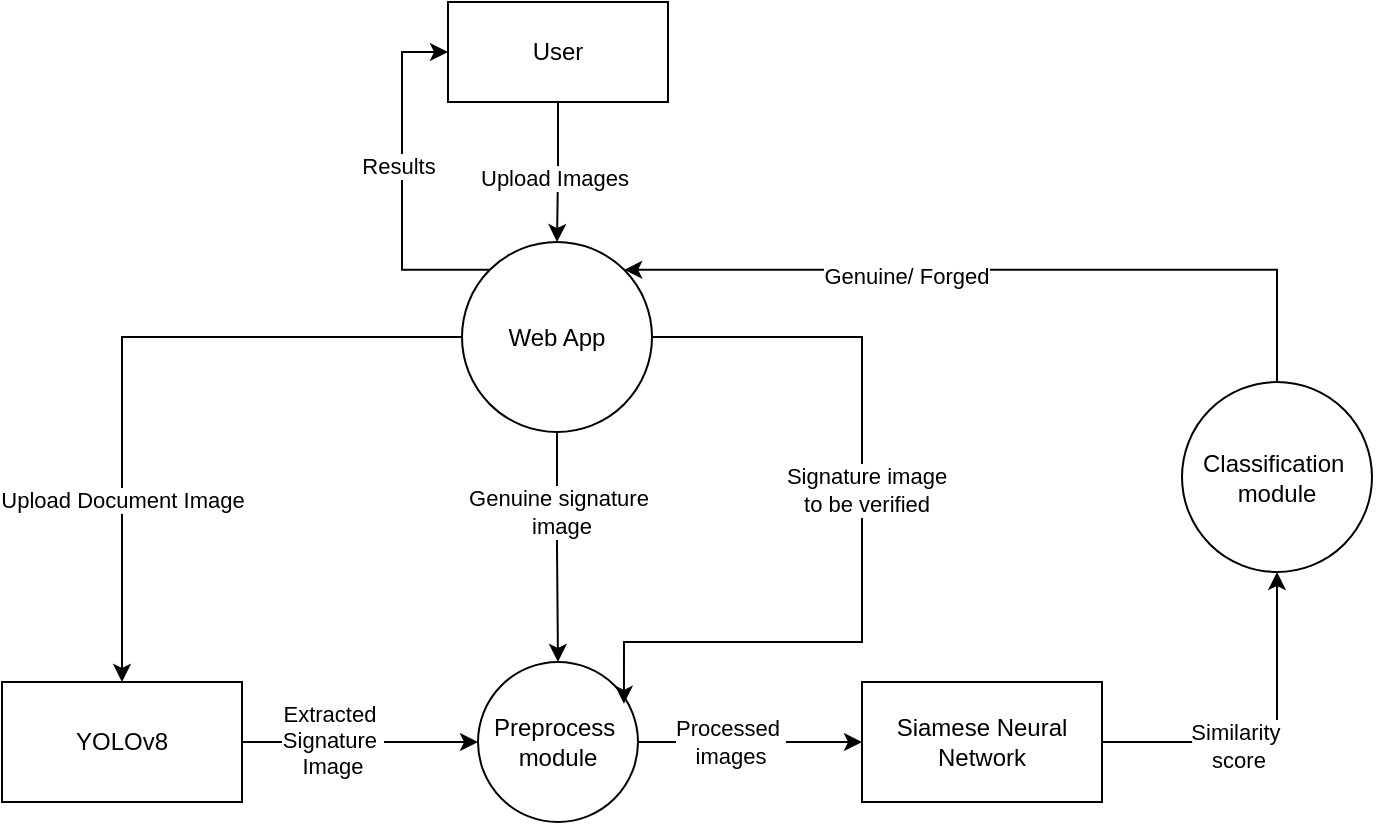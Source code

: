 <mxfile version="24.2.7" type="device">
  <diagram name="Page-1" id="T3Ic2Mwymvuov8rqMbHi">
    <mxGraphModel dx="1229" dy="530" grid="1" gridSize="10" guides="1" tooltips="1" connect="1" arrows="1" fold="1" page="1" pageScale="1" pageWidth="850" pageHeight="1100" math="0" shadow="0">
      <root>
        <mxCell id="0" />
        <mxCell id="1" parent="0" />
        <mxCell id="F32UuEhyRfjQbtu5XY9a-10" value="" style="edgeStyle=orthogonalEdgeStyle;rounded=0;orthogonalLoop=1;jettySize=auto;html=1;" parent="1" source="F32UuEhyRfjQbtu5XY9a-1" target="F32UuEhyRfjQbtu5XY9a-3" edge="1">
          <mxGeometry x="0.436" y="133" relative="1" as="geometry">
            <mxPoint as="offset" />
          </mxGeometry>
        </mxCell>
        <mxCell id="F32UuEhyRfjQbtu5XY9a-23" value="Upload Images" style="edgeLabel;html=1;align=center;verticalAlign=middle;resizable=0;points=[];" parent="F32UuEhyRfjQbtu5XY9a-10" vertex="1" connectable="0">
          <mxGeometry x="0.06" y="-2" relative="1" as="geometry">
            <mxPoint y="1" as="offset" />
          </mxGeometry>
        </mxCell>
        <mxCell id="F32UuEhyRfjQbtu5XY9a-1" value="User" style="rounded=0;whiteSpace=wrap;html=1;" parent="1" vertex="1">
          <mxGeometry x="223" width="110" height="50" as="geometry" />
        </mxCell>
        <mxCell id="F32UuEhyRfjQbtu5XY9a-19" style="edgeStyle=orthogonalEdgeStyle;rounded=0;orthogonalLoop=1;jettySize=auto;html=1;entryX=0.5;entryY=1;entryDx=0;entryDy=0;" parent="1" source="F32UuEhyRfjQbtu5XY9a-2" target="F32UuEhyRfjQbtu5XY9a-9" edge="1">
          <mxGeometry relative="1" as="geometry" />
        </mxCell>
        <mxCell id="F32UuEhyRfjQbtu5XY9a-31" value="Similarity&amp;nbsp;&lt;br&gt;score" style="edgeLabel;html=1;align=center;verticalAlign=middle;resizable=0;points=[];" parent="F32UuEhyRfjQbtu5XY9a-19" vertex="1" connectable="0">
          <mxGeometry x="-0.214" y="-2" relative="1" as="geometry">
            <mxPoint as="offset" />
          </mxGeometry>
        </mxCell>
        <mxCell id="F32UuEhyRfjQbtu5XY9a-2" value="Siamese Neural Network" style="rounded=0;whiteSpace=wrap;html=1;" parent="1" vertex="1">
          <mxGeometry x="430" y="340" width="120" height="60" as="geometry" />
        </mxCell>
        <mxCell id="F32UuEhyRfjQbtu5XY9a-16" value="" style="edgeStyle=orthogonalEdgeStyle;rounded=0;orthogonalLoop=1;jettySize=auto;html=1;" parent="1" source="F32UuEhyRfjQbtu5XY9a-3" target="F32UuEhyRfjQbtu5XY9a-8" edge="1">
          <mxGeometry relative="1" as="geometry" />
        </mxCell>
        <mxCell id="F32UuEhyRfjQbtu5XY9a-28" value="Genuine signature&lt;br&gt;&amp;nbsp;image" style="edgeLabel;html=1;align=center;verticalAlign=middle;resizable=0;points=[];" parent="F32UuEhyRfjQbtu5XY9a-16" vertex="1" connectable="0">
          <mxGeometry x="-0.31" relative="1" as="geometry">
            <mxPoint as="offset" />
          </mxGeometry>
        </mxCell>
        <mxCell id="F32UuEhyRfjQbtu5XY9a-33" style="edgeStyle=orthogonalEdgeStyle;rounded=0;orthogonalLoop=1;jettySize=auto;html=1;entryX=0.5;entryY=0;entryDx=0;entryDy=0;" parent="1" source="F32UuEhyRfjQbtu5XY9a-3" target="F32UuEhyRfjQbtu5XY9a-6" edge="1">
          <mxGeometry relative="1" as="geometry" />
        </mxCell>
        <mxCell id="F32UuEhyRfjQbtu5XY9a-34" value="Upload Document Image" style="edgeLabel;html=1;align=center;verticalAlign=middle;resizable=0;points=[];" parent="F32UuEhyRfjQbtu5XY9a-33" vertex="1" connectable="0">
          <mxGeometry x="0.467" relative="1" as="geometry">
            <mxPoint as="offset" />
          </mxGeometry>
        </mxCell>
        <mxCell id="X0vaTfX90_ngJVKssVtc-1" style="edgeStyle=orthogonalEdgeStyle;rounded=0;orthogonalLoop=1;jettySize=auto;html=1;exitX=0;exitY=0;exitDx=0;exitDy=0;entryX=0;entryY=0.5;entryDx=0;entryDy=0;" edge="1" parent="1" source="F32UuEhyRfjQbtu5XY9a-3" target="F32UuEhyRfjQbtu5XY9a-1">
          <mxGeometry relative="1" as="geometry">
            <Array as="points">
              <mxPoint x="200" y="134" />
              <mxPoint x="200" y="25" />
            </Array>
          </mxGeometry>
        </mxCell>
        <mxCell id="X0vaTfX90_ngJVKssVtc-2" value="Results" style="edgeLabel;html=1;align=center;verticalAlign=middle;resizable=0;points=[];" vertex="1" connectable="0" parent="X0vaTfX90_ngJVKssVtc-1">
          <mxGeometry x="0.09" y="2" relative="1" as="geometry">
            <mxPoint as="offset" />
          </mxGeometry>
        </mxCell>
        <mxCell id="F32UuEhyRfjQbtu5XY9a-3" value="Web App" style="ellipse;whiteSpace=wrap;html=1;aspect=fixed;" parent="1" vertex="1">
          <mxGeometry x="230" y="120" width="95" height="95" as="geometry" />
        </mxCell>
        <mxCell id="F32UuEhyRfjQbtu5XY9a-15" value="" style="edgeStyle=orthogonalEdgeStyle;rounded=0;orthogonalLoop=1;jettySize=auto;html=1;" parent="1" source="F32UuEhyRfjQbtu5XY9a-6" target="F32UuEhyRfjQbtu5XY9a-8" edge="1">
          <mxGeometry relative="1" as="geometry" />
        </mxCell>
        <mxCell id="F32UuEhyRfjQbtu5XY9a-29" value="Extracted&amp;nbsp;&lt;br&gt;Signature&amp;nbsp;&lt;br&gt;Image" style="edgeLabel;html=1;align=center;verticalAlign=middle;resizable=0;points=[];" parent="F32UuEhyRfjQbtu5XY9a-15" vertex="1" connectable="0">
          <mxGeometry x="-0.244" y="1" relative="1" as="geometry">
            <mxPoint as="offset" />
          </mxGeometry>
        </mxCell>
        <mxCell id="F32UuEhyRfjQbtu5XY9a-6" value="YOLOv8" style="rounded=0;whiteSpace=wrap;html=1;" parent="1" vertex="1">
          <mxGeometry y="340" width="120" height="60" as="geometry" />
        </mxCell>
        <mxCell id="F32UuEhyRfjQbtu5XY9a-18" value="" style="edgeStyle=orthogonalEdgeStyle;rounded=0;orthogonalLoop=1;jettySize=auto;html=1;" parent="1" source="F32UuEhyRfjQbtu5XY9a-8" target="F32UuEhyRfjQbtu5XY9a-2" edge="1">
          <mxGeometry relative="1" as="geometry" />
        </mxCell>
        <mxCell id="F32UuEhyRfjQbtu5XY9a-30" value="Processed&amp;nbsp;&lt;br&gt;images" style="edgeLabel;html=1;align=center;verticalAlign=middle;resizable=0;points=[];" parent="F32UuEhyRfjQbtu5XY9a-18" vertex="1" connectable="0">
          <mxGeometry x="-0.184" relative="1" as="geometry">
            <mxPoint as="offset" />
          </mxGeometry>
        </mxCell>
        <mxCell id="F32UuEhyRfjQbtu5XY9a-8" value="Preprocess&amp;nbsp;&lt;br&gt;module" style="ellipse;whiteSpace=wrap;html=1;aspect=fixed;" parent="1" vertex="1">
          <mxGeometry x="238" y="330" width="80" height="80" as="geometry" />
        </mxCell>
        <mxCell id="F32UuEhyRfjQbtu5XY9a-20" style="edgeStyle=orthogonalEdgeStyle;rounded=0;orthogonalLoop=1;jettySize=auto;html=1;entryX=1;entryY=0;entryDx=0;entryDy=0;" parent="1" source="F32UuEhyRfjQbtu5XY9a-9" target="F32UuEhyRfjQbtu5XY9a-3" edge="1">
          <mxGeometry relative="1" as="geometry">
            <Array as="points">
              <mxPoint x="638" y="134" />
            </Array>
          </mxGeometry>
        </mxCell>
        <mxCell id="F32UuEhyRfjQbtu5XY9a-32" value="Genuine/ Forged" style="edgeLabel;html=1;align=center;verticalAlign=middle;resizable=0;points=[];" parent="F32UuEhyRfjQbtu5XY9a-20" vertex="1" connectable="0">
          <mxGeometry x="0.258" y="3" relative="1" as="geometry">
            <mxPoint x="-1" as="offset" />
          </mxGeometry>
        </mxCell>
        <mxCell id="F32UuEhyRfjQbtu5XY9a-9" value="Classification&amp;nbsp;&lt;br&gt;module" style="ellipse;whiteSpace=wrap;html=1;aspect=fixed;" parent="1" vertex="1">
          <mxGeometry x="590" y="190" width="95" height="95" as="geometry" />
        </mxCell>
        <mxCell id="F32UuEhyRfjQbtu5XY9a-13" style="edgeStyle=orthogonalEdgeStyle;rounded=0;orthogonalLoop=1;jettySize=auto;html=1;entryX=0.912;entryY=0.261;entryDx=0;entryDy=0;entryPerimeter=0;" parent="1" source="F32UuEhyRfjQbtu5XY9a-3" target="F32UuEhyRfjQbtu5XY9a-8" edge="1">
          <mxGeometry relative="1" as="geometry">
            <mxPoint x="400" y="320" as="targetPoint" />
            <Array as="points">
              <mxPoint x="430" y="167" />
              <mxPoint x="430" y="320" />
              <mxPoint x="311" y="320" />
            </Array>
          </mxGeometry>
        </mxCell>
        <mxCell id="F32UuEhyRfjQbtu5XY9a-27" value="Signature image &lt;br&gt;to be verified" style="edgeLabel;html=1;align=center;verticalAlign=middle;resizable=0;points=[];" parent="F32UuEhyRfjQbtu5XY9a-13" vertex="1" connectable="0">
          <mxGeometry x="-0.108" y="2" relative="1" as="geometry">
            <mxPoint as="offset" />
          </mxGeometry>
        </mxCell>
      </root>
    </mxGraphModel>
  </diagram>
</mxfile>

